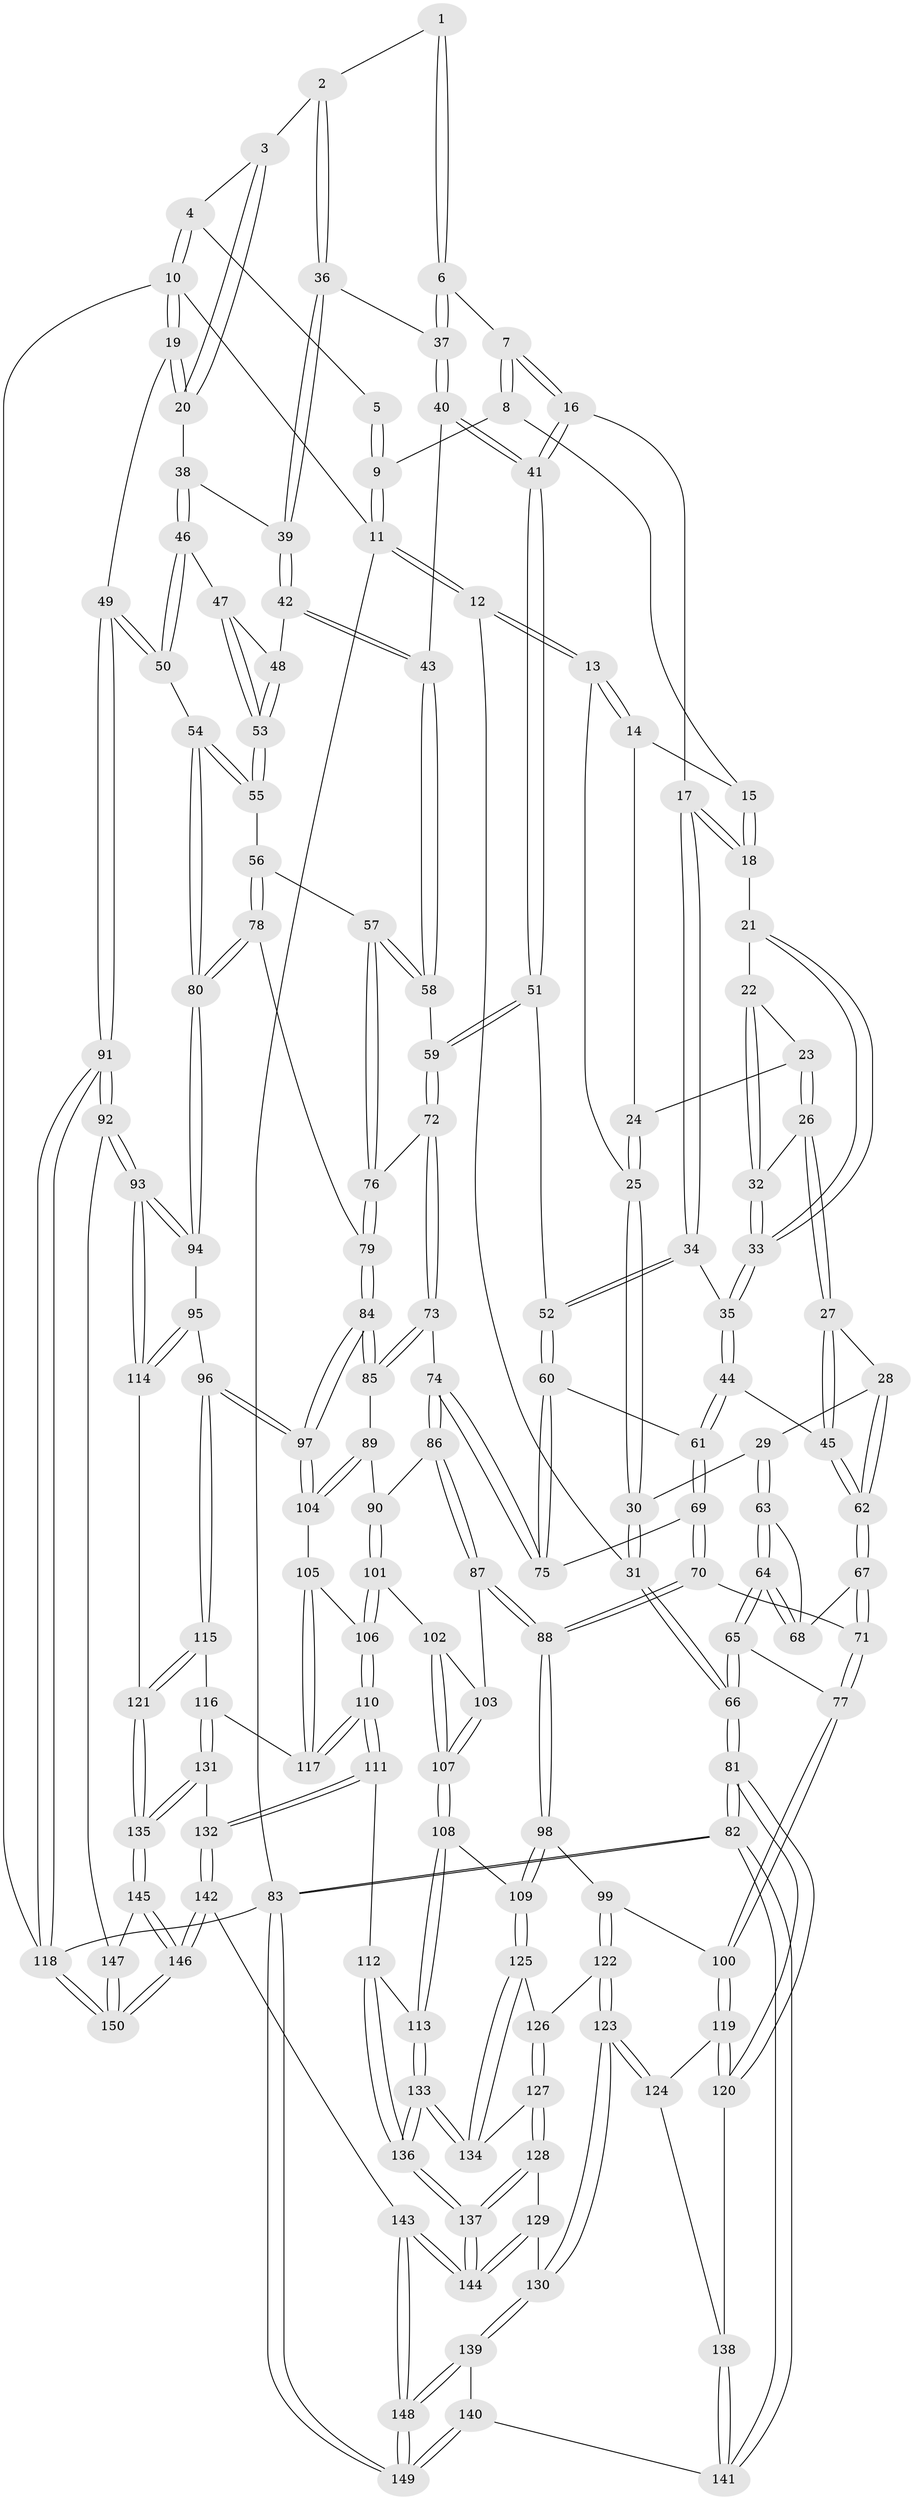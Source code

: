 // coarse degree distribution, {4: 0.3333333333333333, 7: 0.06666666666666667, 3: 0.11666666666666667, 5: 0.35, 6: 0.1, 2: 0.03333333333333333}
// Generated by graph-tools (version 1.1) at 2025/21/03/04/25 18:21:21]
// undirected, 150 vertices, 372 edges
graph export_dot {
graph [start="1"]
  node [color=gray90,style=filled];
  1 [pos="+0.6470504505222298+0"];
  2 [pos="+0.8370022857648594+0.12409444748139582"];
  3 [pos="+0.8782638873030043+0.08758770276524676"];
  4 [pos="+1+0"];
  5 [pos="+0.6425179499142297+0"];
  6 [pos="+0.6359555372680502+0.0941100065081096"];
  7 [pos="+0.49315750843554423+0.13234701285471817"];
  8 [pos="+0.31774720274768875+0"];
  9 [pos="+0.325933164174538+0"];
  10 [pos="+1+0"];
  11 [pos="+0+0"];
  12 [pos="+0+0.01052385328414546"];
  13 [pos="+0+0.047616086984277294"];
  14 [pos="+0.26613367143561256+0.014479962676290644"];
  15 [pos="+0.2948201338207382+0"];
  16 [pos="+0.4597909465124488+0.20718201149217133"];
  17 [pos="+0.43638994364425154+0.2192132605547976"];
  18 [pos="+0.34345914551409956+0.09615411548052855"];
  19 [pos="+1+0.17323182924827188"];
  20 [pos="+0.9865039788188192+0.19595175790591146"];
  21 [pos="+0.3329368573774422+0.18023718604362782"];
  22 [pos="+0.30037551683049446+0.18561038438447305"];
  23 [pos="+0.2664227703976572+0.08913057124597627"];
  24 [pos="+0.25557683380875157+0.030984404817498486"];
  25 [pos="+0.20290057057876684+0.08703897345658462"];
  26 [pos="+0.2718461169984562+0.22577586921218257"];
  27 [pos="+0.22172604169014393+0.24901250270986525"];
  28 [pos="+0.13322520663330414+0.25147521649818644"];
  29 [pos="+0.13240600715770023+0.25133444351389067"];
  30 [pos="+0.12252689420379591+0.23968745190044174"];
  31 [pos="+0+0.1683897162558911"];
  32 [pos="+0.28824802418038503+0.22424248649188397"];
  33 [pos="+0.35263528015372264+0.24359500641523318"];
  34 [pos="+0.40779966699879205+0.2589284149425082"];
  35 [pos="+0.386587229292733+0.2687867195807271"];
  36 [pos="+0.8368154717820011+0.12436043598595703"];
  37 [pos="+0.6527181759742254+0.12935530173361595"];
  38 [pos="+0.9246860072937044+0.240256401432532"];
  39 [pos="+0.8348372095676923+0.21236760278071568"];
  40 [pos="+0.6579182887684293+0.22843537841222883"];
  41 [pos="+0.6180703239719535+0.27716790276051445"];
  42 [pos="+0.7992651532321603+0.24644463747798145"];
  43 [pos="+0.7760500282856553+0.26148749548492056"];
  44 [pos="+0.3566491042038194+0.31874376160536194"];
  45 [pos="+0.32532939292152+0.32384081711114554"];
  46 [pos="+0.9246986671823799+0.25352470110279485"];
  47 [pos="+0.9091846675775958+0.28417446605524327"];
  48 [pos="+0.8602250118177538+0.29157887400711957"];
  49 [pos="+1+0.44850172225296436"];
  50 [pos="+1+0.4342926553129313"];
  51 [pos="+0.6115262142240503+0.3069667948144229"];
  52 [pos="+0.5101958312962008+0.35896339822800166"];
  53 [pos="+0.8871228183015517+0.3765379522711332"];
  54 [pos="+1+0.43582031546928424"];
  55 [pos="+0.883094570901547+0.41730390385179894"];
  56 [pos="+0.8692247419791019+0.42056021662747833"];
  57 [pos="+0.8116853385353834+0.4086250162787795"];
  58 [pos="+0.8058035866643924+0.40138475223155545"];
  59 [pos="+0.6401079915063025+0.3640217905518813"];
  60 [pos="+0.5045489836765005+0.37086953785889076"];
  61 [pos="+0.38070164306713333+0.391073936947272"];
  62 [pos="+0.275553724824487+0.35787394933184485"];
  63 [pos="+0.13306808970739578+0.2690346986301551"];
  64 [pos="+0.08386146195517707+0.45286750061554065"];
  65 [pos="+0.01677433019809337+0.5161732207714057"];
  66 [pos="+0+0.49684173971147233"];
  67 [pos="+0.24176493934222204+0.4414343827926468"];
  68 [pos="+0.23052946753131667+0.4371360932555189"];
  69 [pos="+0.36711888646708235+0.46945902155401126"];
  70 [pos="+0.3388847910756962+0.5117998957314812"];
  71 [pos="+0.2730614536335565+0.4832686890185072"];
  72 [pos="+0.6267819368908593+0.4762688892483822"];
  73 [pos="+0.6168879996053576+0.4887972791285803"];
  74 [pos="+0.5431511886701456+0.490931819287498"];
  75 [pos="+0.5052635861561452+0.4398169856059164"];
  76 [pos="+0.7556896015352642+0.47352899447685515"];
  77 [pos="+0.11449336361926196+0.6009375632219842"];
  78 [pos="+0.8544537843372386+0.5524294495444559"];
  79 [pos="+0.7563894275882145+0.5440037317894646"];
  80 [pos="+0.8776729417018224+0.6051339242844486"];
  81 [pos="+0+0.825258234003595"];
  82 [pos="+0+1"];
  83 [pos="+0+1"];
  84 [pos="+0.7221414383005742+0.6061852873781"];
  85 [pos="+0.6397857795929739+0.5535884688523696"];
  86 [pos="+0.5139252458532353+0.5308200254713331"];
  87 [pos="+0.42732738873300635+0.5672700744833445"];
  88 [pos="+0.35060161086873+0.542599756763077"];
  89 [pos="+0.5991371894919553+0.6021678050019124"];
  90 [pos="+0.5468298004741521+0.6015732863449296"];
  91 [pos="+1+0.7855559455937248"];
  92 [pos="+1+0.7850373343290394"];
  93 [pos="+1+0.7396000995689793"];
  94 [pos="+0.8782448430517382+0.6144371209049732"];
  95 [pos="+0.8548270718814248+0.6272481671199294"];
  96 [pos="+0.7444804787593706+0.6532723446868074"];
  97 [pos="+0.7244207206863905+0.6139482185445939"];
  98 [pos="+0.3238910450519365+0.6059066185359032"];
  99 [pos="+0.2020402001165825+0.6683427823993862"];
  100 [pos="+0.13058625292374343+0.6363668013090645"];
  101 [pos="+0.5194980084405324+0.6471963834033277"];
  102 [pos="+0.5040749957188725+0.6442664681110479"];
  103 [pos="+0.43956082249217143+0.5899661923233096"];
  104 [pos="+0.606357905822198+0.6523793727826787"];
  105 [pos="+0.6046514817445623+0.658733986326749"];
  106 [pos="+0.523295339545744+0.6528313704109231"];
  107 [pos="+0.42854214802346813+0.7137542944608523"];
  108 [pos="+0.42638213522846163+0.7183372543651195"];
  109 [pos="+0.3671347634102085+0.7109526703702672"];
  110 [pos="+0.5387502233145008+0.7557324306084775"];
  111 [pos="+0.5284235603482602+0.7878601807375858"];
  112 [pos="+0.5058041013973439+0.7800744657593992"];
  113 [pos="+0.4624111414275037+0.7564523073579914"];
  114 [pos="+0.8482912897140952+0.7463046701904397"];
  115 [pos="+0.7306819460646643+0.7177128784388381"];
  116 [pos="+0.6836960579398852+0.713423608743738"];
  117 [pos="+0.6112137045867823+0.6842875953541823"];
  118 [pos="+1+1"];
  119 [pos="+0.10246085360624212+0.6844199179094452"];
  120 [pos="+0+0.7984074768065759"];
  121 [pos="+0.7543011474322088+0.785565298997288"];
  122 [pos="+0.20302932471135954+0.6708870910575755"];
  123 [pos="+0.17787927501113396+0.8461456513150867"];
  124 [pos="+0.11088953489863494+0.8061995143784305"];
  125 [pos="+0.327291364540028+0.7585593637436692"];
  126 [pos="+0.20942924409738153+0.6774340271559138"];
  127 [pos="+0.2651547127481592+0.8080117148061673"];
  128 [pos="+0.23644356565430777+0.8380486158518974"];
  129 [pos="+0.20564116211412709+0.8468946039038789"];
  130 [pos="+0.18186236262050265+0.8515513036348531"];
  131 [pos="+0.5496470477448877+0.7925323552777388"];
  132 [pos="+0.5315779723145034+0.7929321765257352"];
  133 [pos="+0.36554371130362473+0.8285794164296915"];
  134 [pos="+0.32364253090202255+0.7749491164749679"];
  135 [pos="+0.7484749988601208+0.8306620316131514"];
  136 [pos="+0.37434036596717546+0.8636552990944434"];
  137 [pos="+0.37495937205722113+0.9328092435149639"];
  138 [pos="+0.05247053813722827+0.8181554060658099"];
  139 [pos="+0.1774938783373039+0.8677060703186167"];
  140 [pos="+0.16143464266982124+0.8933633050867745"];
  141 [pos="+0.08164632374180117+0.9379641660343288"];
  142 [pos="+0.5125288156054241+1"];
  143 [pos="+0.4580892963890895+1"];
  144 [pos="+0.4430093131222824+1"];
  145 [pos="+0.753079524092154+0.8504523461211622"];
  146 [pos="+0.5658696049384608+1"];
  147 [pos="+0.7957134747558674+0.8653485606567054"];
  148 [pos="+0.43786783957346115+1"];
  149 [pos="+0.25558602139046244+1"];
  150 [pos="+1+1"];
  1 -- 2;
  1 -- 6;
  1 -- 6;
  2 -- 3;
  2 -- 36;
  2 -- 36;
  3 -- 4;
  3 -- 20;
  3 -- 20;
  4 -- 5;
  4 -- 10;
  4 -- 10;
  5 -- 9;
  5 -- 9;
  6 -- 7;
  6 -- 37;
  6 -- 37;
  7 -- 8;
  7 -- 8;
  7 -- 16;
  7 -- 16;
  8 -- 9;
  8 -- 15;
  9 -- 11;
  9 -- 11;
  10 -- 11;
  10 -- 19;
  10 -- 19;
  10 -- 118;
  11 -- 12;
  11 -- 12;
  11 -- 83;
  12 -- 13;
  12 -- 13;
  12 -- 31;
  13 -- 14;
  13 -- 14;
  13 -- 25;
  14 -- 15;
  14 -- 24;
  15 -- 18;
  15 -- 18;
  16 -- 17;
  16 -- 41;
  16 -- 41;
  17 -- 18;
  17 -- 18;
  17 -- 34;
  17 -- 34;
  18 -- 21;
  19 -- 20;
  19 -- 20;
  19 -- 49;
  20 -- 38;
  21 -- 22;
  21 -- 33;
  21 -- 33;
  22 -- 23;
  22 -- 32;
  22 -- 32;
  23 -- 24;
  23 -- 26;
  23 -- 26;
  24 -- 25;
  24 -- 25;
  25 -- 30;
  25 -- 30;
  26 -- 27;
  26 -- 27;
  26 -- 32;
  27 -- 28;
  27 -- 45;
  27 -- 45;
  28 -- 29;
  28 -- 62;
  28 -- 62;
  29 -- 30;
  29 -- 63;
  29 -- 63;
  30 -- 31;
  30 -- 31;
  31 -- 66;
  31 -- 66;
  32 -- 33;
  32 -- 33;
  33 -- 35;
  33 -- 35;
  34 -- 35;
  34 -- 52;
  34 -- 52;
  35 -- 44;
  35 -- 44;
  36 -- 37;
  36 -- 39;
  36 -- 39;
  37 -- 40;
  37 -- 40;
  38 -- 39;
  38 -- 46;
  38 -- 46;
  39 -- 42;
  39 -- 42;
  40 -- 41;
  40 -- 41;
  40 -- 43;
  41 -- 51;
  41 -- 51;
  42 -- 43;
  42 -- 43;
  42 -- 48;
  43 -- 58;
  43 -- 58;
  44 -- 45;
  44 -- 61;
  44 -- 61;
  45 -- 62;
  45 -- 62;
  46 -- 47;
  46 -- 50;
  46 -- 50;
  47 -- 48;
  47 -- 53;
  47 -- 53;
  48 -- 53;
  48 -- 53;
  49 -- 50;
  49 -- 50;
  49 -- 91;
  49 -- 91;
  50 -- 54;
  51 -- 52;
  51 -- 59;
  51 -- 59;
  52 -- 60;
  52 -- 60;
  53 -- 55;
  53 -- 55;
  54 -- 55;
  54 -- 55;
  54 -- 80;
  54 -- 80;
  55 -- 56;
  56 -- 57;
  56 -- 78;
  56 -- 78;
  57 -- 58;
  57 -- 58;
  57 -- 76;
  57 -- 76;
  58 -- 59;
  59 -- 72;
  59 -- 72;
  60 -- 61;
  60 -- 75;
  60 -- 75;
  61 -- 69;
  61 -- 69;
  62 -- 67;
  62 -- 67;
  63 -- 64;
  63 -- 64;
  63 -- 68;
  64 -- 65;
  64 -- 65;
  64 -- 68;
  64 -- 68;
  65 -- 66;
  65 -- 66;
  65 -- 77;
  66 -- 81;
  66 -- 81;
  67 -- 68;
  67 -- 71;
  67 -- 71;
  69 -- 70;
  69 -- 70;
  69 -- 75;
  70 -- 71;
  70 -- 88;
  70 -- 88;
  71 -- 77;
  71 -- 77;
  72 -- 73;
  72 -- 73;
  72 -- 76;
  73 -- 74;
  73 -- 85;
  73 -- 85;
  74 -- 75;
  74 -- 75;
  74 -- 86;
  74 -- 86;
  76 -- 79;
  76 -- 79;
  77 -- 100;
  77 -- 100;
  78 -- 79;
  78 -- 80;
  78 -- 80;
  79 -- 84;
  79 -- 84;
  80 -- 94;
  80 -- 94;
  81 -- 82;
  81 -- 82;
  81 -- 120;
  81 -- 120;
  82 -- 83;
  82 -- 83;
  82 -- 141;
  82 -- 141;
  83 -- 149;
  83 -- 149;
  83 -- 118;
  84 -- 85;
  84 -- 85;
  84 -- 97;
  84 -- 97;
  85 -- 89;
  86 -- 87;
  86 -- 87;
  86 -- 90;
  87 -- 88;
  87 -- 88;
  87 -- 103;
  88 -- 98;
  88 -- 98;
  89 -- 90;
  89 -- 104;
  89 -- 104;
  90 -- 101;
  90 -- 101;
  91 -- 92;
  91 -- 92;
  91 -- 118;
  91 -- 118;
  92 -- 93;
  92 -- 93;
  92 -- 147;
  93 -- 94;
  93 -- 94;
  93 -- 114;
  93 -- 114;
  94 -- 95;
  95 -- 96;
  95 -- 114;
  95 -- 114;
  96 -- 97;
  96 -- 97;
  96 -- 115;
  96 -- 115;
  97 -- 104;
  97 -- 104;
  98 -- 99;
  98 -- 109;
  98 -- 109;
  99 -- 100;
  99 -- 122;
  99 -- 122;
  100 -- 119;
  100 -- 119;
  101 -- 102;
  101 -- 106;
  101 -- 106;
  102 -- 103;
  102 -- 107;
  102 -- 107;
  103 -- 107;
  103 -- 107;
  104 -- 105;
  105 -- 106;
  105 -- 117;
  105 -- 117;
  106 -- 110;
  106 -- 110;
  107 -- 108;
  107 -- 108;
  108 -- 109;
  108 -- 113;
  108 -- 113;
  109 -- 125;
  109 -- 125;
  110 -- 111;
  110 -- 111;
  110 -- 117;
  110 -- 117;
  111 -- 112;
  111 -- 132;
  111 -- 132;
  112 -- 113;
  112 -- 136;
  112 -- 136;
  113 -- 133;
  113 -- 133;
  114 -- 121;
  115 -- 116;
  115 -- 121;
  115 -- 121;
  116 -- 117;
  116 -- 131;
  116 -- 131;
  118 -- 150;
  118 -- 150;
  119 -- 120;
  119 -- 120;
  119 -- 124;
  120 -- 138;
  121 -- 135;
  121 -- 135;
  122 -- 123;
  122 -- 123;
  122 -- 126;
  123 -- 124;
  123 -- 124;
  123 -- 130;
  123 -- 130;
  124 -- 138;
  125 -- 126;
  125 -- 134;
  125 -- 134;
  126 -- 127;
  126 -- 127;
  127 -- 128;
  127 -- 128;
  127 -- 134;
  128 -- 129;
  128 -- 137;
  128 -- 137;
  129 -- 130;
  129 -- 144;
  129 -- 144;
  130 -- 139;
  130 -- 139;
  131 -- 132;
  131 -- 135;
  131 -- 135;
  132 -- 142;
  132 -- 142;
  133 -- 134;
  133 -- 134;
  133 -- 136;
  133 -- 136;
  135 -- 145;
  135 -- 145;
  136 -- 137;
  136 -- 137;
  137 -- 144;
  137 -- 144;
  138 -- 141;
  138 -- 141;
  139 -- 140;
  139 -- 148;
  139 -- 148;
  140 -- 141;
  140 -- 149;
  140 -- 149;
  142 -- 143;
  142 -- 146;
  142 -- 146;
  143 -- 144;
  143 -- 144;
  143 -- 148;
  143 -- 148;
  145 -- 146;
  145 -- 146;
  145 -- 147;
  146 -- 150;
  146 -- 150;
  147 -- 150;
  147 -- 150;
  148 -- 149;
  148 -- 149;
}
